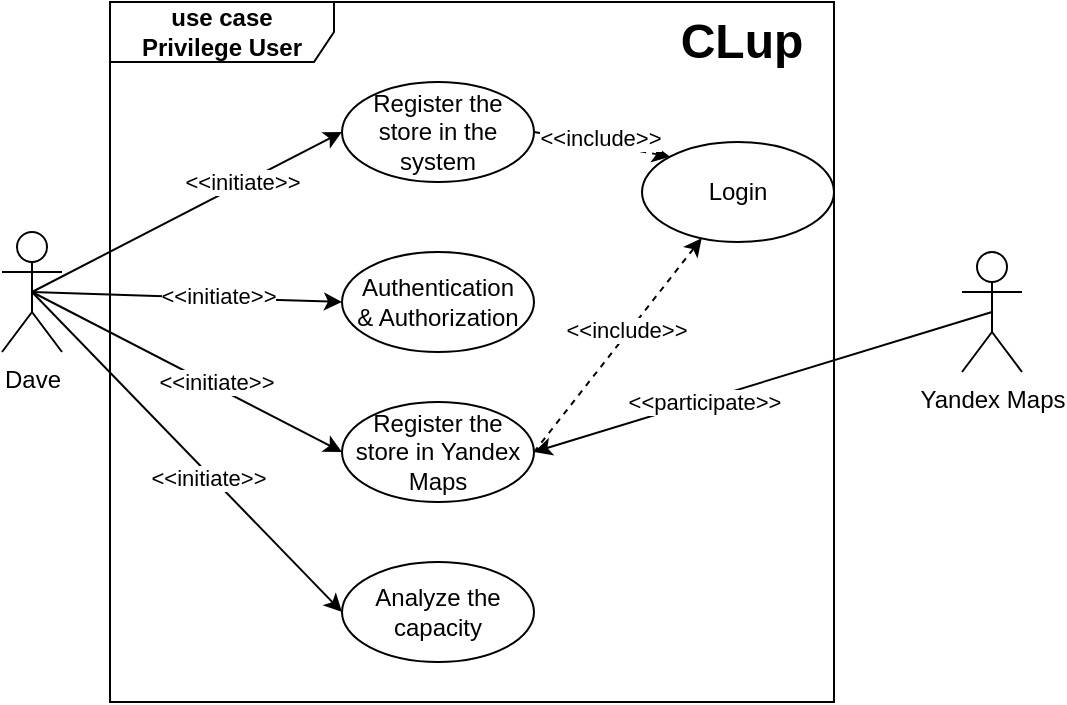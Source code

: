 <mxfile version="13.9.9" type="device"><diagram id="S2LwpBi3Qeevn35PeHud" name="Page-1"><mxGraphModel dx="868" dy="482" grid="1" gridSize="10" guides="1" tooltips="1" connect="1" arrows="1" fold="1" page="1" pageScale="1" pageWidth="827" pageHeight="1169" math="0" shadow="0"><root><mxCell id="0"/><mxCell id="1" parent="0"/><mxCell id="JASe6jhTK6ZD75eme246-1" style="edgeStyle=none;rounded=0;orthogonalLoop=1;jettySize=auto;html=1;exitX=0.5;exitY=0.5;exitDx=0;exitDy=0;exitPerimeter=0;entryX=0;entryY=0.5;entryDx=0;entryDy=0;" edge="1" parent="1" source="JASe6jhTK6ZD75eme246-7" target="JASe6jhTK6ZD75eme246-15"><mxGeometry relative="1" as="geometry"/></mxCell><mxCell id="JASe6jhTK6ZD75eme246-2" value="&amp;lt;&amp;lt;initiate&amp;gt;&amp;gt;" style="edgeLabel;html=1;align=center;verticalAlign=middle;resizable=0;points=[];" vertex="1" connectable="0" parent="JASe6jhTK6ZD75eme246-1"><mxGeometry x="0.171" y="2" relative="1" as="geometry"><mxPoint as="offset"/></mxGeometry></mxCell><mxCell id="JASe6jhTK6ZD75eme246-3" style="edgeStyle=none;rounded=0;orthogonalLoop=1;jettySize=auto;html=1;exitX=0.5;exitY=0.5;exitDx=0;exitDy=0;exitPerimeter=0;entryX=0;entryY=0.5;entryDx=0;entryDy=0;" edge="1" parent="1" source="JASe6jhTK6ZD75eme246-7" target="JASe6jhTK6ZD75eme246-11"><mxGeometry relative="1" as="geometry"/></mxCell><mxCell id="JASe6jhTK6ZD75eme246-4" value="&amp;lt;&amp;lt;initiate&amp;gt;&amp;gt;" style="edgeLabel;html=1;align=center;verticalAlign=middle;resizable=0;points=[];" vertex="1" connectable="0" parent="JASe6jhTK6ZD75eme246-3"><mxGeometry x="0.192" y="1" relative="1" as="geometry"><mxPoint as="offset"/></mxGeometry></mxCell><mxCell id="JASe6jhTK6ZD75eme246-5" style="edgeStyle=none;rounded=0;orthogonalLoop=1;jettySize=auto;html=1;exitX=0.5;exitY=0.5;exitDx=0;exitDy=0;exitPerimeter=0;entryX=0;entryY=0.5;entryDx=0;entryDy=0;" edge="1" parent="1" source="JASe6jhTK6ZD75eme246-7" target="JASe6jhTK6ZD75eme246-10"><mxGeometry relative="1" as="geometry"/></mxCell><mxCell id="JASe6jhTK6ZD75eme246-6" value="&amp;lt;&amp;lt;initiate&amp;gt;&amp;gt;" style="edgeLabel;html=1;align=center;verticalAlign=middle;resizable=0;points=[];" vertex="1" connectable="0" parent="JASe6jhTK6ZD75eme246-5"><mxGeometry x="-0.213" y="1" relative="1" as="geometry"><mxPoint x="44.82" y="-22.82" as="offset"/></mxGeometry></mxCell><mxCell id="JASe6jhTK6ZD75eme246-22" style="rounded=0;orthogonalLoop=1;jettySize=auto;html=1;exitX=0.5;exitY=0.5;exitDx=0;exitDy=0;exitPerimeter=0;entryX=0;entryY=0.5;entryDx=0;entryDy=0;" edge="1" parent="1" source="JASe6jhTK6ZD75eme246-7" target="JASe6jhTK6ZD75eme246-21"><mxGeometry relative="1" as="geometry"/></mxCell><mxCell id="JASe6jhTK6ZD75eme246-23" value="&amp;lt;&amp;lt;initiate&amp;gt;&amp;gt;" style="edgeLabel;html=1;align=center;verticalAlign=middle;resizable=0;points=[];" vertex="1" connectable="0" parent="JASe6jhTK6ZD75eme246-22"><mxGeometry x="0.143" y="-2" relative="1" as="geometry"><mxPoint as="offset"/></mxGeometry></mxCell><mxCell id="JASe6jhTK6ZD75eme246-7" value="Dave" style="shape=umlActor;verticalLabelPosition=bottom;verticalAlign=top;html=1;outlineConnect=0;" vertex="1" parent="1"><mxGeometry x="30" y="455" width="30" height="60" as="geometry"/></mxCell><mxCell id="JASe6jhTK6ZD75eme246-8" style="rounded=0;orthogonalLoop=1;jettySize=auto;html=1;exitX=1;exitY=0.5;exitDx=0;exitDy=0;entryX=0;entryY=0;entryDx=0;entryDy=0;dashed=1;" edge="1" parent="1" source="JASe6jhTK6ZD75eme246-10" target="JASe6jhTK6ZD75eme246-12"><mxGeometry relative="1" as="geometry"/></mxCell><mxCell id="JASe6jhTK6ZD75eme246-9" value="&amp;lt;&amp;lt;include&amp;gt;&amp;gt;" style="edgeLabel;html=1;align=center;verticalAlign=middle;resizable=0;points=[];" vertex="1" connectable="0" parent="JASe6jhTK6ZD75eme246-8"><mxGeometry x="-0.422" y="-1" relative="1" as="geometry"><mxPoint x="13.03" y="-1.67" as="offset"/></mxGeometry></mxCell><mxCell id="JASe6jhTK6ZD75eme246-10" value="Register the store in the system" style="ellipse;whiteSpace=wrap;html=1;" vertex="1" parent="1"><mxGeometry x="200" y="380" width="96" height="50" as="geometry"/></mxCell><mxCell id="JASe6jhTK6ZD75eme246-11" value="Authentication&lt;br&gt;&amp;amp; Authorization" style="ellipse;whiteSpace=wrap;html=1;" vertex="1" parent="1"><mxGeometry x="200" y="465" width="96" height="50" as="geometry"/></mxCell><mxCell id="JASe6jhTK6ZD75eme246-12" value="Login" style="ellipse;whiteSpace=wrap;html=1;" vertex="1" parent="1"><mxGeometry x="350" y="410" width="96" height="50" as="geometry"/></mxCell><mxCell id="JASe6jhTK6ZD75eme246-13" style="edgeStyle=none;rounded=0;orthogonalLoop=1;jettySize=auto;html=1;exitX=1;exitY=0.5;exitDx=0;exitDy=0;dashed=1;" edge="1" parent="1" source="JASe6jhTK6ZD75eme246-15" target="JASe6jhTK6ZD75eme246-12"><mxGeometry relative="1" as="geometry"/></mxCell><mxCell id="JASe6jhTK6ZD75eme246-14" value="&amp;lt;&amp;lt;include&amp;gt;&amp;gt;" style="edgeLabel;html=1;align=center;verticalAlign=middle;resizable=0;points=[];" vertex="1" connectable="0" parent="JASe6jhTK6ZD75eme246-13"><mxGeometry x="0.13" y="2" relative="1" as="geometry"><mxPoint as="offset"/></mxGeometry></mxCell><mxCell id="JASe6jhTK6ZD75eme246-15" value="Register the store in Yandex Maps" style="ellipse;whiteSpace=wrap;html=1;" vertex="1" parent="1"><mxGeometry x="200" y="540" width="96" height="50" as="geometry"/></mxCell><mxCell id="JASe6jhTK6ZD75eme246-16" style="edgeStyle=none;rounded=0;orthogonalLoop=1;jettySize=auto;html=1;exitX=0.5;exitY=0.5;exitDx=0;exitDy=0;exitPerimeter=0;entryX=1;entryY=0.5;entryDx=0;entryDy=0;" edge="1" parent="1" source="JASe6jhTK6ZD75eme246-18" target="JASe6jhTK6ZD75eme246-15"><mxGeometry relative="1" as="geometry"/></mxCell><mxCell id="JASe6jhTK6ZD75eme246-17" value="&amp;lt;&amp;lt;participate&amp;gt;&amp;gt;" style="edgeLabel;html=1;align=center;verticalAlign=middle;resizable=0;points=[];" vertex="1" connectable="0" parent="JASe6jhTK6ZD75eme246-16"><mxGeometry x="0.463" relative="1" as="geometry"><mxPoint x="22.64" y="-6.24" as="offset"/></mxGeometry></mxCell><mxCell id="JASe6jhTK6ZD75eme246-18" value="Yandex Maps" style="shape=umlActor;verticalLabelPosition=bottom;verticalAlign=top;html=1;outlineConnect=0;" vertex="1" parent="1"><mxGeometry x="510" y="465" width="30" height="60" as="geometry"/></mxCell><mxCell id="JASe6jhTK6ZD75eme246-19" value="&lt;b&gt;&lt;font style=&quot;font-size: 24px&quot;&gt;CLup&lt;/font&gt;&lt;/b&gt;" style="text;html=1;strokeColor=none;fillColor=none;align=center;verticalAlign=middle;whiteSpace=wrap;rounded=0;" vertex="1" parent="1"><mxGeometry x="380" y="350" width="40" height="20" as="geometry"/></mxCell><mxCell id="JASe6jhTK6ZD75eme246-20" value="&lt;b&gt;use case&lt;br&gt;Privilege User&lt;br&gt;&lt;/b&gt;" style="shape=umlFrame;whiteSpace=wrap;html=1;width=112;height=30;" vertex="1" parent="1"><mxGeometry x="84" y="340" width="362" height="350" as="geometry"/></mxCell><mxCell id="JASe6jhTK6ZD75eme246-21" value="Analyze the capacity" style="ellipse;whiteSpace=wrap;html=1;" vertex="1" parent="1"><mxGeometry x="200" y="620" width="96" height="50" as="geometry"/></mxCell></root></mxGraphModel></diagram></mxfile>